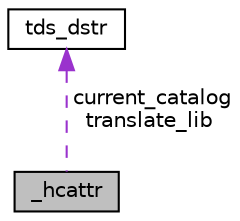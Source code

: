 digraph "_hcattr"
{
 // LATEX_PDF_SIZE
  edge [fontname="Helvetica",fontsize="10",labelfontname="Helvetica",labelfontsize="10"];
  node [fontname="Helvetica",fontsize="10",shape=record];
  Node1 [label="_hcattr",height=0.2,width=0.4,color="black", fillcolor="grey75", style="filled", fontcolor="black",tooltip=" "];
  Node2 -> Node1 [dir="back",color="darkorchid3",fontsize="10",style="dashed",label=" current_catalog\ntranslate_lib" ,fontname="Helvetica"];
  Node2 [label="tds_dstr",height=0.2,width=0.4,color="black", fillcolor="white", style="filled",URL="$a01283.html",tooltip="Structure to hold a string."];
}
